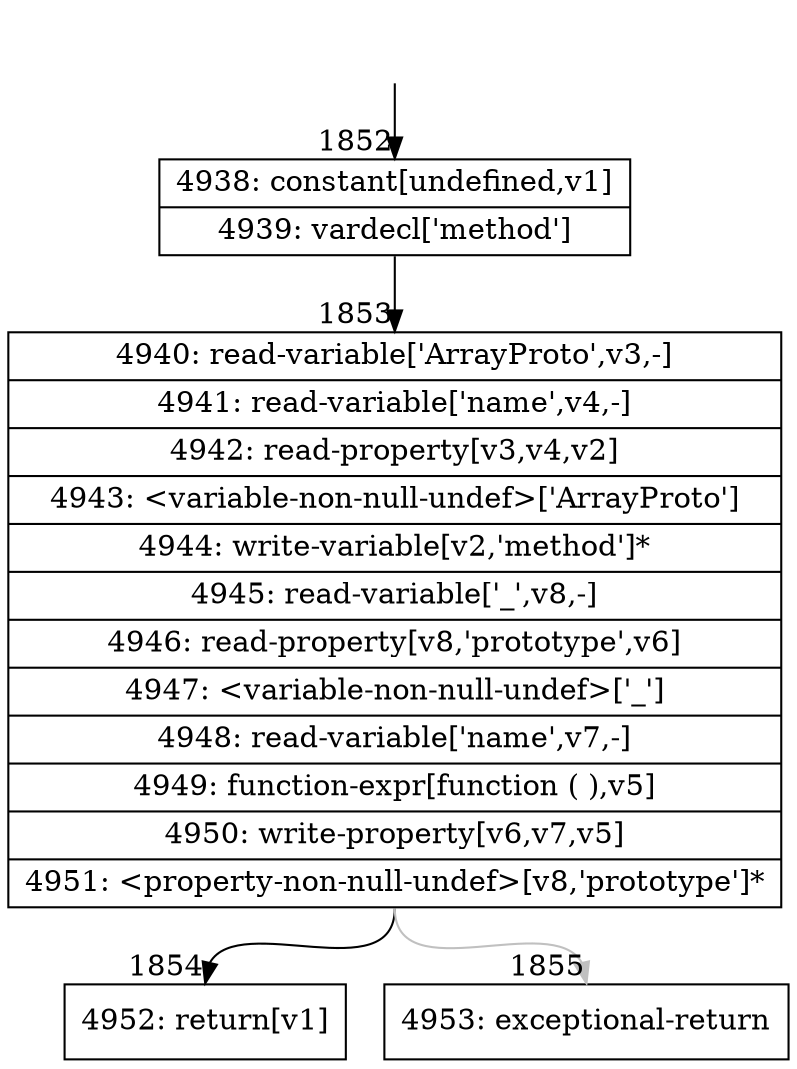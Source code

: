 digraph {
rankdir="TD"
BB_entry163[shape=none,label=""];
BB_entry163 -> BB1852 [tailport=s, headport=n, headlabel="    1852"]
BB1852 [shape=record label="{4938: constant[undefined,v1]|4939: vardecl['method']}" ] 
BB1852 -> BB1853 [tailport=s, headport=n, headlabel="      1853"]
BB1853 [shape=record label="{4940: read-variable['ArrayProto',v3,-]|4941: read-variable['name',v4,-]|4942: read-property[v3,v4,v2]|4943: \<variable-non-null-undef\>['ArrayProto']|4944: write-variable[v2,'method']*|4945: read-variable['_',v8,-]|4946: read-property[v8,'prototype',v6]|4947: \<variable-non-null-undef\>['_']|4948: read-variable['name',v7,-]|4949: function-expr[function ( ),v5]|4950: write-property[v6,v7,v5]|4951: \<property-non-null-undef\>[v8,'prototype']*}" ] 
BB1853 -> BB1854 [tailport=s, headport=n, headlabel="      1854"]
BB1853 -> BB1855 [tailport=s, headport=n, color=gray, headlabel="      1855"]
BB1854 [shape=record label="{4952: return[v1]}" ] 
BB1855 [shape=record label="{4953: exceptional-return}" ] 
//#$~ 1561
}
